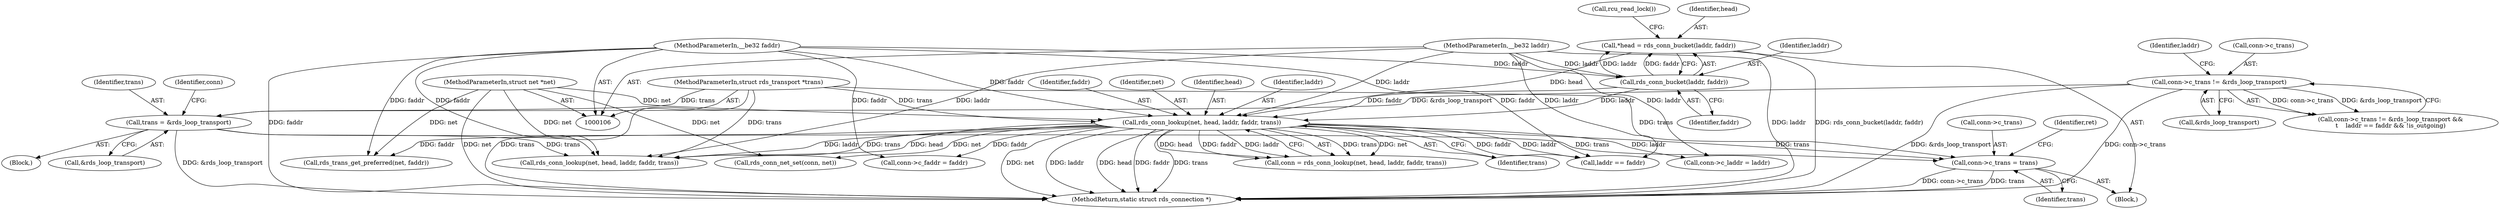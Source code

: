 digraph "0_linux_8c7188b23474cca017b3ef354c4a58456f68303a@pointer" {
"1000269" [label="(Call,conn->c_trans = trans)"];
"1000265" [label="(Call,trans = &rds_loop_transport)"];
"1000145" [label="(Call,conn->c_trans != &rds_loop_transport)"];
"1000110" [label="(MethodParameterIn,struct rds_transport *trans)"];
"1000131" [label="(Call,rds_conn_lookup(net, head, laddr, faddr, trans))"];
"1000107" [label="(MethodParameterIn,struct net *net)"];
"1000120" [label="(Call,*head = rds_conn_bucket(laddr, faddr))"];
"1000122" [label="(Call,rds_conn_bucket(laddr, faddr))"];
"1000108" [label="(MethodParameterIn,__be32 laddr)"];
"1000109" [label="(MethodParameterIn,__be32 faddr)"];
"1000128" [label="(Call,rcu_read_lock())"];
"1000146" [label="(Call,conn->c_trans)"];
"1000109" [label="(MethodParameterIn,__be32 faddr)"];
"1000267" [label="(Call,&rds_loop_transport)"];
"1000136" [label="(Identifier,trans)"];
"1000110" [label="(MethodParameterIn,struct rds_transport *trans)"];
"1000245" [label="(Call,rds_trans_get_preferred(net, faddr))"];
"1000113" [label="(Block,)"];
"1000145" [label="(Call,conn->c_trans != &rds_loop_transport)"];
"1000135" [label="(Identifier,faddr)"];
"1000121" [label="(Identifier,head)"];
"1000270" [label="(Call,conn->c_trans)"];
"1000149" [label="(Call,&rds_loop_transport)"];
"1000123" [label="(Identifier,laddr)"];
"1000122" [label="(Call,rds_conn_bucket(laddr, faddr))"];
"1000445" [label="(MethodReturn,static struct rds_connection *)"];
"1000264" [label="(Block,)"];
"1000120" [label="(Call,*head = rds_conn_bucket(laddr, faddr))"];
"1000265" [label="(Call,trans = &rds_loop_transport)"];
"1000269" [label="(Call,conn->c_trans = trans)"];
"1000210" [label="(Call,rds_conn_net_set(conn, net))"];
"1000131" [label="(Call,rds_conn_lookup(net, head, laddr, faddr, trans))"];
"1000190" [label="(Call,conn->c_laddr = laddr)"];
"1000407" [label="(Call,rds_conn_lookup(net, head, laddr, faddr, trans))"];
"1000129" [label="(Call,conn = rds_conn_lookup(net, head, laddr, faddr, trans))"];
"1000152" [label="(Call,laddr == faddr)"];
"1000153" [label="(Identifier,laddr)"];
"1000273" [label="(Identifier,trans)"];
"1000266" [label="(Identifier,trans)"];
"1000195" [label="(Call,conn->c_faddr = faddr)"];
"1000107" [label="(MethodParameterIn,struct net *net)"];
"1000132" [label="(Identifier,net)"];
"1000124" [label="(Identifier,faddr)"];
"1000271" [label="(Identifier,conn)"];
"1000133" [label="(Identifier,head)"];
"1000108" [label="(MethodParameterIn,__be32 laddr)"];
"1000275" [label="(Identifier,ret)"];
"1000134" [label="(Identifier,laddr)"];
"1000144" [label="(Call,conn->c_trans != &rds_loop_transport &&\n\t    laddr == faddr && !is_outgoing)"];
"1000269" -> "1000113"  [label="AST: "];
"1000269" -> "1000273"  [label="CFG: "];
"1000270" -> "1000269"  [label="AST: "];
"1000273" -> "1000269"  [label="AST: "];
"1000275" -> "1000269"  [label="CFG: "];
"1000269" -> "1000445"  [label="DDG: trans"];
"1000269" -> "1000445"  [label="DDG: conn->c_trans"];
"1000265" -> "1000269"  [label="DDG: trans"];
"1000131" -> "1000269"  [label="DDG: trans"];
"1000110" -> "1000269"  [label="DDG: trans"];
"1000265" -> "1000264"  [label="AST: "];
"1000265" -> "1000267"  [label="CFG: "];
"1000266" -> "1000265"  [label="AST: "];
"1000267" -> "1000265"  [label="AST: "];
"1000271" -> "1000265"  [label="CFG: "];
"1000265" -> "1000445"  [label="DDG: &rds_loop_transport"];
"1000145" -> "1000265"  [label="DDG: &rds_loop_transport"];
"1000110" -> "1000265"  [label="DDG: trans"];
"1000265" -> "1000407"  [label="DDG: trans"];
"1000145" -> "1000144"  [label="AST: "];
"1000145" -> "1000149"  [label="CFG: "];
"1000146" -> "1000145"  [label="AST: "];
"1000149" -> "1000145"  [label="AST: "];
"1000153" -> "1000145"  [label="CFG: "];
"1000144" -> "1000145"  [label="CFG: "];
"1000145" -> "1000445"  [label="DDG: &rds_loop_transport"];
"1000145" -> "1000445"  [label="DDG: conn->c_trans"];
"1000145" -> "1000144"  [label="DDG: conn->c_trans"];
"1000145" -> "1000144"  [label="DDG: &rds_loop_transport"];
"1000110" -> "1000106"  [label="AST: "];
"1000110" -> "1000445"  [label="DDG: trans"];
"1000110" -> "1000131"  [label="DDG: trans"];
"1000110" -> "1000407"  [label="DDG: trans"];
"1000131" -> "1000129"  [label="AST: "];
"1000131" -> "1000136"  [label="CFG: "];
"1000132" -> "1000131"  [label="AST: "];
"1000133" -> "1000131"  [label="AST: "];
"1000134" -> "1000131"  [label="AST: "];
"1000135" -> "1000131"  [label="AST: "];
"1000136" -> "1000131"  [label="AST: "];
"1000129" -> "1000131"  [label="CFG: "];
"1000131" -> "1000445"  [label="DDG: net"];
"1000131" -> "1000445"  [label="DDG: laddr"];
"1000131" -> "1000445"  [label="DDG: head"];
"1000131" -> "1000445"  [label="DDG: faddr"];
"1000131" -> "1000445"  [label="DDG: trans"];
"1000131" -> "1000129"  [label="DDG: trans"];
"1000131" -> "1000129"  [label="DDG: net"];
"1000131" -> "1000129"  [label="DDG: head"];
"1000131" -> "1000129"  [label="DDG: faddr"];
"1000131" -> "1000129"  [label="DDG: laddr"];
"1000107" -> "1000131"  [label="DDG: net"];
"1000120" -> "1000131"  [label="DDG: head"];
"1000122" -> "1000131"  [label="DDG: laddr"];
"1000122" -> "1000131"  [label="DDG: faddr"];
"1000108" -> "1000131"  [label="DDG: laddr"];
"1000109" -> "1000131"  [label="DDG: faddr"];
"1000131" -> "1000152"  [label="DDG: laddr"];
"1000131" -> "1000152"  [label="DDG: faddr"];
"1000131" -> "1000190"  [label="DDG: laddr"];
"1000131" -> "1000195"  [label="DDG: faddr"];
"1000131" -> "1000210"  [label="DDG: net"];
"1000131" -> "1000245"  [label="DDG: faddr"];
"1000131" -> "1000407"  [label="DDG: head"];
"1000131" -> "1000407"  [label="DDG: laddr"];
"1000131" -> "1000407"  [label="DDG: trans"];
"1000107" -> "1000106"  [label="AST: "];
"1000107" -> "1000445"  [label="DDG: net"];
"1000107" -> "1000210"  [label="DDG: net"];
"1000107" -> "1000245"  [label="DDG: net"];
"1000107" -> "1000407"  [label="DDG: net"];
"1000120" -> "1000113"  [label="AST: "];
"1000120" -> "1000122"  [label="CFG: "];
"1000121" -> "1000120"  [label="AST: "];
"1000122" -> "1000120"  [label="AST: "];
"1000128" -> "1000120"  [label="CFG: "];
"1000120" -> "1000445"  [label="DDG: rds_conn_bucket(laddr, faddr)"];
"1000122" -> "1000120"  [label="DDG: laddr"];
"1000122" -> "1000120"  [label="DDG: faddr"];
"1000122" -> "1000124"  [label="CFG: "];
"1000123" -> "1000122"  [label="AST: "];
"1000124" -> "1000122"  [label="AST: "];
"1000108" -> "1000122"  [label="DDG: laddr"];
"1000109" -> "1000122"  [label="DDG: faddr"];
"1000108" -> "1000106"  [label="AST: "];
"1000108" -> "1000445"  [label="DDG: laddr"];
"1000108" -> "1000152"  [label="DDG: laddr"];
"1000108" -> "1000190"  [label="DDG: laddr"];
"1000108" -> "1000407"  [label="DDG: laddr"];
"1000109" -> "1000106"  [label="AST: "];
"1000109" -> "1000445"  [label="DDG: faddr"];
"1000109" -> "1000152"  [label="DDG: faddr"];
"1000109" -> "1000195"  [label="DDG: faddr"];
"1000109" -> "1000245"  [label="DDG: faddr"];
"1000109" -> "1000407"  [label="DDG: faddr"];
}
